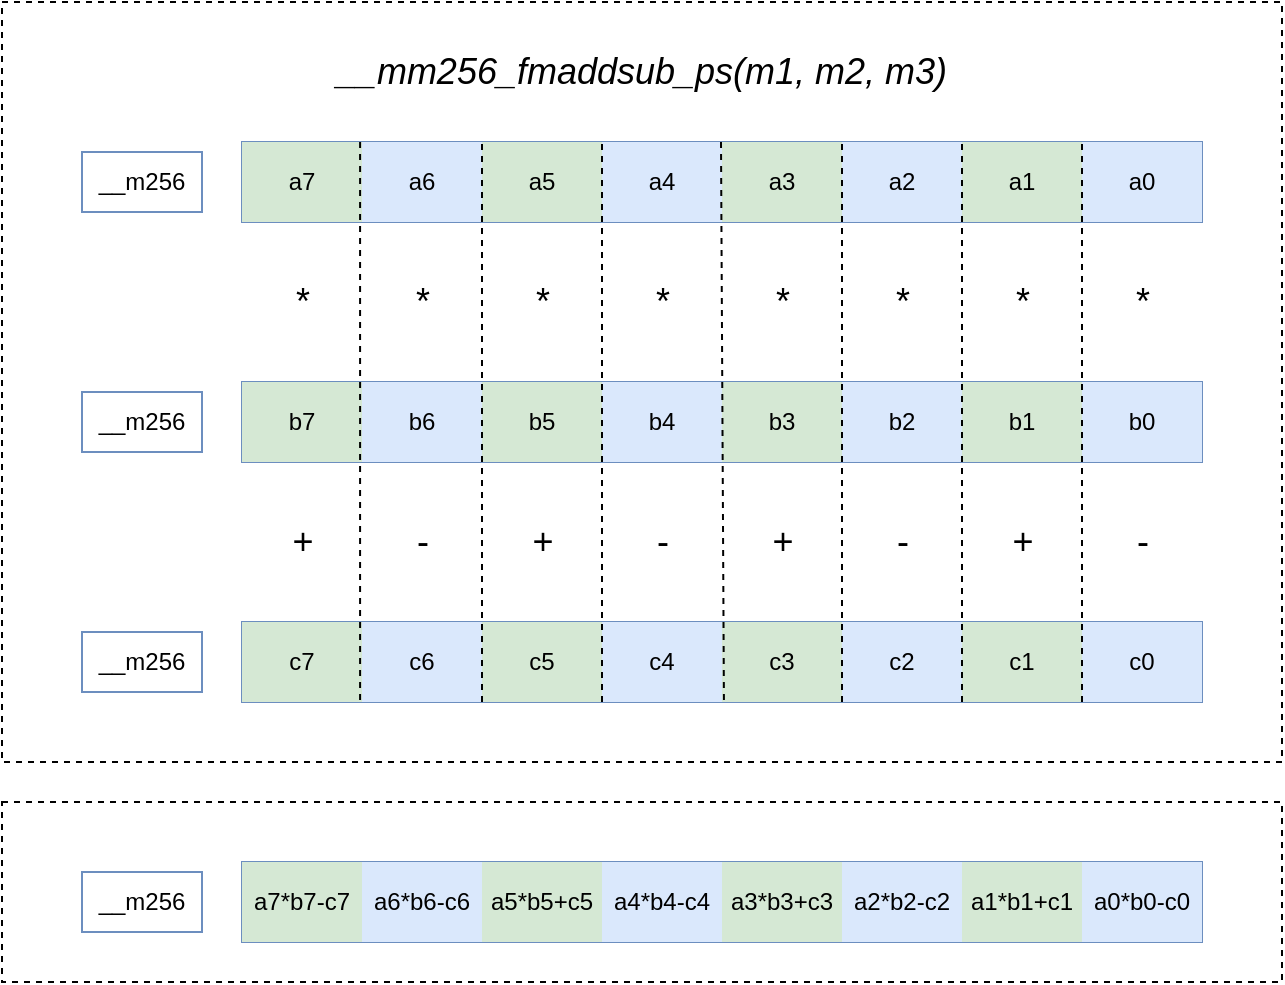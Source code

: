 <mxfile version="17.1.3" type="github">
  <diagram id="pXa5YeEDyHt8pJTxcKcW" name="Page-1">
    <mxGraphModel dx="1422" dy="754" grid="1" gridSize="10" guides="1" tooltips="1" connect="1" arrows="1" fold="1" page="1" pageScale="1" pageWidth="827" pageHeight="1169" math="0" shadow="0">
      <root>
        <mxCell id="0" />
        <mxCell id="1" parent="0" />
        <mxCell id="WfSF1Zc66INtd5Ujh2xH-1" value="" style="shape=table;startSize=0;container=1;collapsible=0;childLayout=tableLayout;fillColor=#dae8fc;strokeColor=#6c8ebf;" vertex="1" parent="1">
          <mxGeometry x="160" y="160" width="480" height="40" as="geometry" />
        </mxCell>
        <mxCell id="WfSF1Zc66INtd5Ujh2xH-2" value="" style="shape=tableRow;horizontal=0;startSize=0;swimlaneHead=0;swimlaneBody=0;top=0;left=0;bottom=0;right=0;collapsible=0;dropTarget=0;fillColor=#dae8fc;points=[[0,0.5],[1,0.5]];portConstraint=eastwest;strokeColor=#6c8ebf;" vertex="1" parent="WfSF1Zc66INtd5Ujh2xH-1">
          <mxGeometry width="480" height="40" as="geometry" />
        </mxCell>
        <mxCell id="WfSF1Zc66INtd5Ujh2xH-3" value="a7" style="shape=partialRectangle;html=1;whiteSpace=wrap;connectable=0;overflow=hidden;fillColor=#d5e8d4;top=0;left=0;bottom=0;right=0;pointerEvents=1;strokeColor=#82b366;" vertex="1" parent="WfSF1Zc66INtd5Ujh2xH-2">
          <mxGeometry width="60" height="40" as="geometry">
            <mxRectangle width="60" height="40" as="alternateBounds" />
          </mxGeometry>
        </mxCell>
        <mxCell id="WfSF1Zc66INtd5Ujh2xH-4" value="a6" style="shape=partialRectangle;html=1;whiteSpace=wrap;connectable=0;overflow=hidden;fillColor=#dae8fc;top=0;left=0;bottom=0;right=0;pointerEvents=1;strokeColor=#6c8ebf;" vertex="1" parent="WfSF1Zc66INtd5Ujh2xH-2">
          <mxGeometry x="60" width="60" height="40" as="geometry">
            <mxRectangle width="60" height="40" as="alternateBounds" />
          </mxGeometry>
        </mxCell>
        <mxCell id="WfSF1Zc66INtd5Ujh2xH-5" value="a5" style="shape=partialRectangle;html=1;whiteSpace=wrap;connectable=0;overflow=hidden;fillColor=#d5e8d4;top=0;left=0;bottom=0;right=0;pointerEvents=1;strokeColor=#82b366;" vertex="1" parent="WfSF1Zc66INtd5Ujh2xH-2">
          <mxGeometry x="120" width="60" height="40" as="geometry">
            <mxRectangle width="60" height="40" as="alternateBounds" />
          </mxGeometry>
        </mxCell>
        <mxCell id="WfSF1Zc66INtd5Ujh2xH-6" value="a4" style="shape=partialRectangle;html=1;whiteSpace=wrap;connectable=0;overflow=hidden;fillColor=#dae8fc;top=0;left=0;bottom=0;right=0;pointerEvents=1;strokeColor=#6c8ebf;" vertex="1" parent="WfSF1Zc66INtd5Ujh2xH-2">
          <mxGeometry x="180" width="60" height="40" as="geometry">
            <mxRectangle width="60" height="40" as="alternateBounds" />
          </mxGeometry>
        </mxCell>
        <mxCell id="WfSF1Zc66INtd5Ujh2xH-7" value="a3" style="shape=partialRectangle;html=1;whiteSpace=wrap;connectable=0;overflow=hidden;fillColor=#d5e8d4;top=0;left=0;bottom=0;right=0;pointerEvents=1;strokeColor=#82b366;" vertex="1" parent="WfSF1Zc66INtd5Ujh2xH-2">
          <mxGeometry x="240" width="60" height="40" as="geometry">
            <mxRectangle width="60" height="40" as="alternateBounds" />
          </mxGeometry>
        </mxCell>
        <mxCell id="WfSF1Zc66INtd5Ujh2xH-8" value="a2" style="shape=partialRectangle;html=1;whiteSpace=wrap;connectable=0;overflow=hidden;fillColor=#dae8fc;top=0;left=0;bottom=0;right=0;pointerEvents=1;strokeColor=#6c8ebf;" vertex="1" parent="WfSF1Zc66INtd5Ujh2xH-2">
          <mxGeometry x="300" width="60" height="40" as="geometry">
            <mxRectangle width="60" height="40" as="alternateBounds" />
          </mxGeometry>
        </mxCell>
        <mxCell id="WfSF1Zc66INtd5Ujh2xH-9" value="a1" style="shape=partialRectangle;html=1;whiteSpace=wrap;connectable=0;overflow=hidden;fillColor=#d5e8d4;top=0;left=0;bottom=0;right=0;pointerEvents=1;strokeColor=#82b366;" vertex="1" parent="WfSF1Zc66INtd5Ujh2xH-2">
          <mxGeometry x="360" width="60" height="40" as="geometry">
            <mxRectangle width="60" height="40" as="alternateBounds" />
          </mxGeometry>
        </mxCell>
        <mxCell id="WfSF1Zc66INtd5Ujh2xH-10" value="a0" style="shape=partialRectangle;html=1;whiteSpace=wrap;connectable=0;overflow=hidden;fillColor=#dae8fc;top=0;left=0;bottom=0;right=0;pointerEvents=1;strokeColor=#6c8ebf;" vertex="1" parent="WfSF1Zc66INtd5Ujh2xH-2">
          <mxGeometry x="420" width="60" height="40" as="geometry">
            <mxRectangle width="60" height="40" as="alternateBounds" />
          </mxGeometry>
        </mxCell>
        <mxCell id="WfSF1Zc66INtd5Ujh2xH-11" value="" style="shape=table;startSize=0;container=1;collapsible=0;childLayout=tableLayout;fillColor=#dae8fc;strokeColor=#6c8ebf;" vertex="1" parent="1">
          <mxGeometry x="160" y="280" width="480" height="40" as="geometry" />
        </mxCell>
        <mxCell id="WfSF1Zc66INtd5Ujh2xH-12" value="" style="shape=tableRow;horizontal=0;startSize=0;swimlaneHead=0;swimlaneBody=0;top=0;left=0;bottom=0;right=0;collapsible=0;dropTarget=0;fillColor=#dae8fc;points=[[0,0.5],[1,0.5]];portConstraint=eastwest;strokeColor=#6c8ebf;" vertex="1" parent="WfSF1Zc66INtd5Ujh2xH-11">
          <mxGeometry width="480" height="40" as="geometry" />
        </mxCell>
        <mxCell id="WfSF1Zc66INtd5Ujh2xH-13" value="b7" style="shape=partialRectangle;html=1;whiteSpace=wrap;connectable=0;overflow=hidden;fillColor=#d5e8d4;top=0;left=0;bottom=0;right=0;pointerEvents=1;strokeColor=#82b366;" vertex="1" parent="WfSF1Zc66INtd5Ujh2xH-12">
          <mxGeometry width="60" height="40" as="geometry">
            <mxRectangle width="60" height="40" as="alternateBounds" />
          </mxGeometry>
        </mxCell>
        <mxCell id="WfSF1Zc66INtd5Ujh2xH-14" value="b6" style="shape=partialRectangle;html=1;whiteSpace=wrap;connectable=0;overflow=hidden;fillColor=#dae8fc;top=0;left=0;bottom=0;right=0;pointerEvents=1;strokeColor=#6c8ebf;" vertex="1" parent="WfSF1Zc66INtd5Ujh2xH-12">
          <mxGeometry x="60" width="60" height="40" as="geometry">
            <mxRectangle width="60" height="40" as="alternateBounds" />
          </mxGeometry>
        </mxCell>
        <mxCell id="WfSF1Zc66INtd5Ujh2xH-15" value="b5" style="shape=partialRectangle;html=1;whiteSpace=wrap;connectable=0;overflow=hidden;fillColor=#d5e8d4;top=0;left=0;bottom=0;right=0;pointerEvents=1;strokeColor=#82b366;" vertex="1" parent="WfSF1Zc66INtd5Ujh2xH-12">
          <mxGeometry x="120" width="60" height="40" as="geometry">
            <mxRectangle width="60" height="40" as="alternateBounds" />
          </mxGeometry>
        </mxCell>
        <mxCell id="WfSF1Zc66INtd5Ujh2xH-16" value="b4" style="shape=partialRectangle;html=1;whiteSpace=wrap;connectable=0;overflow=hidden;fillColor=#dae8fc;top=0;left=0;bottom=0;right=0;pointerEvents=1;strokeColor=#6c8ebf;" vertex="1" parent="WfSF1Zc66INtd5Ujh2xH-12">
          <mxGeometry x="180" width="60" height="40" as="geometry">
            <mxRectangle width="60" height="40" as="alternateBounds" />
          </mxGeometry>
        </mxCell>
        <mxCell id="WfSF1Zc66INtd5Ujh2xH-17" value="b3" style="shape=partialRectangle;html=1;whiteSpace=wrap;connectable=0;overflow=hidden;fillColor=#d5e8d4;top=0;left=0;bottom=0;right=0;pointerEvents=1;strokeColor=#82b366;" vertex="1" parent="WfSF1Zc66INtd5Ujh2xH-12">
          <mxGeometry x="240" width="60" height="40" as="geometry">
            <mxRectangle width="60" height="40" as="alternateBounds" />
          </mxGeometry>
        </mxCell>
        <mxCell id="WfSF1Zc66INtd5Ujh2xH-18" value="b2" style="shape=partialRectangle;html=1;whiteSpace=wrap;connectable=0;overflow=hidden;fillColor=#dae8fc;top=0;left=0;bottom=0;right=0;pointerEvents=1;strokeColor=#6c8ebf;" vertex="1" parent="WfSF1Zc66INtd5Ujh2xH-12">
          <mxGeometry x="300" width="60" height="40" as="geometry">
            <mxRectangle width="60" height="40" as="alternateBounds" />
          </mxGeometry>
        </mxCell>
        <mxCell id="WfSF1Zc66INtd5Ujh2xH-19" value="b1" style="shape=partialRectangle;html=1;whiteSpace=wrap;connectable=0;overflow=hidden;fillColor=#d5e8d4;top=0;left=0;bottom=0;right=0;pointerEvents=1;strokeColor=#82b366;" vertex="1" parent="WfSF1Zc66INtd5Ujh2xH-12">
          <mxGeometry x="360" width="60" height="40" as="geometry">
            <mxRectangle width="60" height="40" as="alternateBounds" />
          </mxGeometry>
        </mxCell>
        <mxCell id="WfSF1Zc66INtd5Ujh2xH-20" value="b0" style="shape=partialRectangle;html=1;whiteSpace=wrap;connectable=0;overflow=hidden;fillColor=#dae8fc;top=0;left=0;bottom=0;right=0;pointerEvents=1;strokeColor=#6c8ebf;" vertex="1" parent="WfSF1Zc66INtd5Ujh2xH-12">
          <mxGeometry x="420" width="60" height="40" as="geometry">
            <mxRectangle width="60" height="40" as="alternateBounds" />
          </mxGeometry>
        </mxCell>
        <mxCell id="WfSF1Zc66INtd5Ujh2xH-21" value="__m256" style="text;html=1;strokeColor=#6c8ebf;fillColor=none;align=center;verticalAlign=middle;whiteSpace=wrap;rounded=0;" vertex="1" parent="1">
          <mxGeometry x="80" y="165" width="60" height="30" as="geometry" />
        </mxCell>
        <mxCell id="WfSF1Zc66INtd5Ujh2xH-22" value="__m256" style="text;html=1;strokeColor=#6c8ebf;fillColor=none;align=center;verticalAlign=middle;whiteSpace=wrap;rounded=0;" vertex="1" parent="1">
          <mxGeometry x="80" y="285" width="60" height="30" as="geometry" />
        </mxCell>
        <mxCell id="WfSF1Zc66INtd5Ujh2xH-23" value="" style="shape=table;startSize=0;container=1;collapsible=0;childLayout=tableLayout;fillColor=#dae8fc;strokeColor=#6c8ebf;" vertex="1" parent="1">
          <mxGeometry x="160" y="400" width="480" height="40" as="geometry" />
        </mxCell>
        <mxCell id="WfSF1Zc66INtd5Ujh2xH-24" value="" style="shape=tableRow;horizontal=0;startSize=0;swimlaneHead=0;swimlaneBody=0;top=0;left=0;bottom=0;right=0;collapsible=0;dropTarget=0;fillColor=#dae8fc;points=[[0,0.5],[1,0.5]];portConstraint=eastwest;strokeColor=#6c8ebf;" vertex="1" parent="WfSF1Zc66INtd5Ujh2xH-23">
          <mxGeometry width="480" height="40" as="geometry" />
        </mxCell>
        <mxCell id="WfSF1Zc66INtd5Ujh2xH-25" value="c7" style="shape=partialRectangle;html=1;whiteSpace=wrap;connectable=0;overflow=hidden;fillColor=#d5e8d4;top=0;left=0;bottom=0;right=0;pointerEvents=1;strokeColor=#82b366;" vertex="1" parent="WfSF1Zc66INtd5Ujh2xH-24">
          <mxGeometry width="60" height="40" as="geometry">
            <mxRectangle width="60" height="40" as="alternateBounds" />
          </mxGeometry>
        </mxCell>
        <mxCell id="WfSF1Zc66INtd5Ujh2xH-26" value="c6" style="shape=partialRectangle;html=1;whiteSpace=wrap;connectable=0;overflow=hidden;fillColor=#dae8fc;top=0;left=0;bottom=0;right=0;pointerEvents=1;strokeColor=#6c8ebf;" vertex="1" parent="WfSF1Zc66INtd5Ujh2xH-24">
          <mxGeometry x="60" width="60" height="40" as="geometry">
            <mxRectangle width="60" height="40" as="alternateBounds" />
          </mxGeometry>
        </mxCell>
        <mxCell id="WfSF1Zc66INtd5Ujh2xH-27" value="c5" style="shape=partialRectangle;html=1;whiteSpace=wrap;connectable=0;overflow=hidden;fillColor=#d5e8d4;top=0;left=0;bottom=0;right=0;pointerEvents=1;strokeColor=#82b366;" vertex="1" parent="WfSF1Zc66INtd5Ujh2xH-24">
          <mxGeometry x="120" width="60" height="40" as="geometry">
            <mxRectangle width="60" height="40" as="alternateBounds" />
          </mxGeometry>
        </mxCell>
        <mxCell id="WfSF1Zc66INtd5Ujh2xH-28" value="c4" style="shape=partialRectangle;html=1;whiteSpace=wrap;connectable=0;overflow=hidden;fillColor=#dae8fc;top=0;left=0;bottom=0;right=0;pointerEvents=1;strokeColor=#6c8ebf;" vertex="1" parent="WfSF1Zc66INtd5Ujh2xH-24">
          <mxGeometry x="180" width="60" height="40" as="geometry">
            <mxRectangle width="60" height="40" as="alternateBounds" />
          </mxGeometry>
        </mxCell>
        <mxCell id="WfSF1Zc66INtd5Ujh2xH-29" value="c3" style="shape=partialRectangle;html=1;whiteSpace=wrap;connectable=0;overflow=hidden;fillColor=#d5e8d4;top=0;left=0;bottom=0;right=0;pointerEvents=1;strokeColor=#82b366;" vertex="1" parent="WfSF1Zc66INtd5Ujh2xH-24">
          <mxGeometry x="240" width="60" height="40" as="geometry">
            <mxRectangle width="60" height="40" as="alternateBounds" />
          </mxGeometry>
        </mxCell>
        <mxCell id="WfSF1Zc66INtd5Ujh2xH-30" value="c2" style="shape=partialRectangle;html=1;whiteSpace=wrap;connectable=0;overflow=hidden;fillColor=#dae8fc;top=0;left=0;bottom=0;right=0;pointerEvents=1;strokeColor=#6c8ebf;" vertex="1" parent="WfSF1Zc66INtd5Ujh2xH-24">
          <mxGeometry x="300" width="60" height="40" as="geometry">
            <mxRectangle width="60" height="40" as="alternateBounds" />
          </mxGeometry>
        </mxCell>
        <mxCell id="WfSF1Zc66INtd5Ujh2xH-31" value="c1" style="shape=partialRectangle;html=1;whiteSpace=wrap;connectable=0;overflow=hidden;fillColor=#d5e8d4;top=0;left=0;bottom=0;right=0;pointerEvents=1;strokeColor=#82b366;" vertex="1" parent="WfSF1Zc66INtd5Ujh2xH-24">
          <mxGeometry x="360" width="60" height="40" as="geometry">
            <mxRectangle width="60" height="40" as="alternateBounds" />
          </mxGeometry>
        </mxCell>
        <mxCell id="WfSF1Zc66INtd5Ujh2xH-32" value="c0" style="shape=partialRectangle;html=1;whiteSpace=wrap;connectable=0;overflow=hidden;fillColor=#dae8fc;top=0;left=0;bottom=0;right=0;pointerEvents=1;strokeColor=#6c8ebf;" vertex="1" parent="WfSF1Zc66INtd5Ujh2xH-24">
          <mxGeometry x="420" width="60" height="40" as="geometry">
            <mxRectangle width="60" height="40" as="alternateBounds" />
          </mxGeometry>
        </mxCell>
        <mxCell id="WfSF1Zc66INtd5Ujh2xH-33" value="__m256" style="text;html=1;strokeColor=#6c8ebf;fillColor=none;align=center;verticalAlign=middle;whiteSpace=wrap;rounded=0;" vertex="1" parent="1">
          <mxGeometry x="80" y="405" width="60" height="30" as="geometry" />
        </mxCell>
        <mxCell id="WfSF1Zc66INtd5Ujh2xH-34" value="" style="shape=table;startSize=0;container=1;collapsible=0;childLayout=tableLayout;fillColor=#dae8fc;strokeColor=#6c8ebf;" vertex="1" parent="1">
          <mxGeometry x="160" y="520" width="480" height="40" as="geometry" />
        </mxCell>
        <mxCell id="WfSF1Zc66INtd5Ujh2xH-35" value="" style="shape=tableRow;horizontal=0;startSize=0;swimlaneHead=0;swimlaneBody=0;top=0;left=0;bottom=0;right=0;collapsible=0;dropTarget=0;fillColor=#dae8fc;points=[[0,0.5],[1,0.5]];portConstraint=eastwest;strokeColor=#6c8ebf;" vertex="1" parent="WfSF1Zc66INtd5Ujh2xH-34">
          <mxGeometry width="480" height="40" as="geometry" />
        </mxCell>
        <mxCell id="WfSF1Zc66INtd5Ujh2xH-36" value="a7*b7-c7" style="shape=partialRectangle;html=1;whiteSpace=wrap;connectable=0;overflow=hidden;fillColor=#d5e8d4;top=0;left=0;bottom=0;right=0;pointerEvents=1;strokeColor=#000000;" vertex="1" parent="WfSF1Zc66INtd5Ujh2xH-35">
          <mxGeometry width="60" height="40" as="geometry">
            <mxRectangle width="60" height="40" as="alternateBounds" />
          </mxGeometry>
        </mxCell>
        <mxCell id="WfSF1Zc66INtd5Ujh2xH-37" value="a6*b6-c6" style="shape=partialRectangle;html=1;whiteSpace=wrap;connectable=0;overflow=hidden;fillColor=#dae8fc;top=0;left=0;bottom=0;right=0;pointerEvents=1;strokeColor=#6c8ebf;" vertex="1" parent="WfSF1Zc66INtd5Ujh2xH-35">
          <mxGeometry x="60" width="60" height="40" as="geometry">
            <mxRectangle width="60" height="40" as="alternateBounds" />
          </mxGeometry>
        </mxCell>
        <mxCell id="WfSF1Zc66INtd5Ujh2xH-38" value="a5*b5+c5" style="shape=partialRectangle;html=1;whiteSpace=wrap;connectable=0;overflow=hidden;fillColor=#d5e8d4;top=0;left=0;bottom=0;right=0;pointerEvents=1;strokeColor=#000000;" vertex="1" parent="WfSF1Zc66INtd5Ujh2xH-35">
          <mxGeometry x="120" width="60" height="40" as="geometry">
            <mxRectangle width="60" height="40" as="alternateBounds" />
          </mxGeometry>
        </mxCell>
        <mxCell id="WfSF1Zc66INtd5Ujh2xH-39" value="a4*b4-c4" style="shape=partialRectangle;html=1;whiteSpace=wrap;connectable=0;overflow=hidden;fillColor=#dae8fc;top=0;left=0;bottom=0;right=0;pointerEvents=1;strokeColor=#6c8ebf;" vertex="1" parent="WfSF1Zc66INtd5Ujh2xH-35">
          <mxGeometry x="180" width="60" height="40" as="geometry">
            <mxRectangle width="60" height="40" as="alternateBounds" />
          </mxGeometry>
        </mxCell>
        <mxCell id="WfSF1Zc66INtd5Ujh2xH-40" value="a3*b3+c3" style="shape=partialRectangle;html=1;whiteSpace=wrap;connectable=0;overflow=hidden;fillColor=#d5e8d4;top=0;left=0;bottom=0;right=0;pointerEvents=1;strokeColor=#000000;" vertex="1" parent="WfSF1Zc66INtd5Ujh2xH-35">
          <mxGeometry x="240" width="60" height="40" as="geometry">
            <mxRectangle width="60" height="40" as="alternateBounds" />
          </mxGeometry>
        </mxCell>
        <mxCell id="WfSF1Zc66INtd5Ujh2xH-41" value="a2*b2-c2" style="shape=partialRectangle;html=1;whiteSpace=wrap;connectable=0;overflow=hidden;fillColor=#dae8fc;top=0;left=0;bottom=0;right=0;pointerEvents=1;strokeColor=#6c8ebf;" vertex="1" parent="WfSF1Zc66INtd5Ujh2xH-35">
          <mxGeometry x="300" width="60" height="40" as="geometry">
            <mxRectangle width="60" height="40" as="alternateBounds" />
          </mxGeometry>
        </mxCell>
        <mxCell id="WfSF1Zc66INtd5Ujh2xH-42" value="a1*b1+c1" style="shape=partialRectangle;html=1;whiteSpace=wrap;connectable=0;overflow=hidden;fillColor=#d5e8d4;top=0;left=0;bottom=0;right=0;pointerEvents=1;strokeColor=#000000;" vertex="1" parent="WfSF1Zc66INtd5Ujh2xH-35">
          <mxGeometry x="360" width="60" height="40" as="geometry">
            <mxRectangle width="60" height="40" as="alternateBounds" />
          </mxGeometry>
        </mxCell>
        <mxCell id="WfSF1Zc66INtd5Ujh2xH-43" value="a0*b0-c0" style="shape=partialRectangle;html=1;whiteSpace=wrap;connectable=0;overflow=hidden;fillColor=#dae8fc;top=0;left=0;bottom=0;right=0;pointerEvents=1;strokeColor=#6c8ebf;" vertex="1" parent="WfSF1Zc66INtd5Ujh2xH-35">
          <mxGeometry x="420" width="60" height="40" as="geometry">
            <mxRectangle width="60" height="40" as="alternateBounds" />
          </mxGeometry>
        </mxCell>
        <mxCell id="WfSF1Zc66INtd5Ujh2xH-44" value="__m256" style="text;html=1;strokeColor=#6c8ebf;fillColor=none;align=center;verticalAlign=middle;whiteSpace=wrap;rounded=0;" vertex="1" parent="1">
          <mxGeometry x="80" y="525" width="60" height="30" as="geometry" />
        </mxCell>
        <mxCell id="WfSF1Zc66INtd5Ujh2xH-55" value="" style="endArrow=none;html=1;rounded=0;entryX=0.123;entryY=-0.025;entryDx=0;entryDy=0;entryPerimeter=0;strokeColor=default;dashed=1;exitX=0.123;exitY=0.975;exitDx=0;exitDy=0;exitPerimeter=0;" edge="1" parent="1" source="WfSF1Zc66INtd5Ujh2xH-24" target="WfSF1Zc66INtd5Ujh2xH-2">
          <mxGeometry width="50" height="50" relative="1" as="geometry">
            <mxPoint x="210" y="170" as="sourcePoint" />
            <mxPoint x="220" y="120" as="targetPoint" />
          </mxGeometry>
        </mxCell>
        <mxCell id="WfSF1Zc66INtd5Ujh2xH-56" value="" style="endArrow=none;html=1;rounded=0;exitX=0.25;exitY=1;exitDx=0;exitDy=0;entryX=0.123;entryY=-0.025;entryDx=0;entryDy=0;entryPerimeter=0;strokeColor=default;dashed=1;startArrow=none;" edge="1" parent="1" source="WfSF1Zc66INtd5Ujh2xH-23">
          <mxGeometry width="50" height="50" relative="1" as="geometry">
            <mxPoint x="200" y="460" as="sourcePoint" />
            <mxPoint x="280.0" y="160" as="targetPoint" />
          </mxGeometry>
        </mxCell>
        <mxCell id="WfSF1Zc66INtd5Ujh2xH-57" value="" style="endArrow=none;html=1;rounded=0;entryX=0.123;entryY=-0.025;entryDx=0;entryDy=0;entryPerimeter=0;strokeColor=default;dashed=1;" edge="1" parent="1">
          <mxGeometry width="50" height="50" relative="1" as="geometry">
            <mxPoint x="340" y="440" as="sourcePoint" />
            <mxPoint x="340.0" y="160" as="targetPoint" />
          </mxGeometry>
        </mxCell>
        <mxCell id="WfSF1Zc66INtd5Ujh2xH-58" value="" style="endArrow=none;html=1;rounded=0;entryX=0.123;entryY=-0.025;entryDx=0;entryDy=0;entryPerimeter=0;strokeColor=default;dashed=1;exitX=0.502;exitY=0.975;exitDx=0;exitDy=0;exitPerimeter=0;" edge="1" parent="1" source="WfSF1Zc66INtd5Ujh2xH-24">
          <mxGeometry width="50" height="50" relative="1" as="geometry">
            <mxPoint x="399.5" y="562" as="sourcePoint" />
            <mxPoint x="399.5" y="160" as="targetPoint" />
          </mxGeometry>
        </mxCell>
        <mxCell id="WfSF1Zc66INtd5Ujh2xH-59" value="" style="endArrow=none;html=1;rounded=0;entryX=0.123;entryY=-0.025;entryDx=0;entryDy=0;entryPerimeter=0;strokeColor=default;dashed=1;" edge="1" parent="1">
          <mxGeometry width="50" height="50" relative="1" as="geometry">
            <mxPoint x="460" y="440" as="sourcePoint" />
            <mxPoint x="460" y="160" as="targetPoint" />
          </mxGeometry>
        </mxCell>
        <mxCell id="WfSF1Zc66INtd5Ujh2xH-60" value="" style="endArrow=none;html=1;rounded=0;exitX=0.75;exitY=1;exitDx=0;exitDy=0;entryX=0.123;entryY=-0.025;entryDx=0;entryDy=0;entryPerimeter=0;strokeColor=default;dashed=1;" edge="1" parent="1" source="WfSF1Zc66INtd5Ujh2xH-23">
          <mxGeometry width="50" height="50" relative="1" as="geometry">
            <mxPoint x="520" y="562" as="sourcePoint" />
            <mxPoint x="520" y="160" as="targetPoint" />
          </mxGeometry>
        </mxCell>
        <mxCell id="WfSF1Zc66INtd5Ujh2xH-61" value="" style="endArrow=none;html=1;rounded=0;entryX=0.123;entryY=-0.025;entryDx=0;entryDy=0;entryPerimeter=0;strokeColor=default;dashed=1;" edge="1" parent="1">
          <mxGeometry width="50" height="50" relative="1" as="geometry">
            <mxPoint x="580" y="440" as="sourcePoint" />
            <mxPoint x="580" y="158" as="targetPoint" />
          </mxGeometry>
        </mxCell>
        <mxCell id="WfSF1Zc66INtd5Ujh2xH-62" value="&lt;font style=&quot;font-size: 18px&quot;&gt;*&lt;/font&gt;" style="text;html=1;align=center;verticalAlign=middle;resizable=0;points=[];autosize=1;strokeColor=none;fillColor=none;" vertex="1" parent="1">
          <mxGeometry x="180" y="230" width="20" height="20" as="geometry" />
        </mxCell>
        <mxCell id="WfSF1Zc66INtd5Ujh2xH-63" value="&lt;font style=&quot;font-size: 18px&quot;&gt;*&lt;/font&gt;" style="text;html=1;align=center;verticalAlign=middle;resizable=0;points=[];autosize=1;strokeColor=none;fillColor=none;" vertex="1" parent="1">
          <mxGeometry x="240" y="230" width="20" height="20" as="geometry" />
        </mxCell>
        <mxCell id="WfSF1Zc66INtd5Ujh2xH-64" value="&lt;font style=&quot;font-size: 18px&quot;&gt;*&lt;/font&gt;" style="text;html=1;align=center;verticalAlign=middle;resizable=0;points=[];autosize=1;strokeColor=none;fillColor=none;" vertex="1" parent="1">
          <mxGeometry x="300" y="230" width="20" height="20" as="geometry" />
        </mxCell>
        <mxCell id="WfSF1Zc66INtd5Ujh2xH-65" value="&lt;font style=&quot;font-size: 18px&quot;&gt;*&lt;/font&gt;" style="text;html=1;align=center;verticalAlign=middle;resizable=0;points=[];autosize=1;strokeColor=none;fillColor=none;" vertex="1" parent="1">
          <mxGeometry x="360" y="230" width="20" height="20" as="geometry" />
        </mxCell>
        <mxCell id="WfSF1Zc66INtd5Ujh2xH-66" value="&lt;font style=&quot;font-size: 18px&quot;&gt;*&lt;/font&gt;" style="text;html=1;align=center;verticalAlign=middle;resizable=0;points=[];autosize=1;strokeColor=none;fillColor=none;" vertex="1" parent="1">
          <mxGeometry x="420" y="230" width="20" height="20" as="geometry" />
        </mxCell>
        <mxCell id="WfSF1Zc66INtd5Ujh2xH-67" value="&lt;font style=&quot;font-size: 18px&quot;&gt;*&lt;/font&gt;" style="text;html=1;align=center;verticalAlign=middle;resizable=0;points=[];autosize=1;strokeColor=none;fillColor=none;" vertex="1" parent="1">
          <mxGeometry x="480" y="230" width="20" height="20" as="geometry" />
        </mxCell>
        <mxCell id="WfSF1Zc66INtd5Ujh2xH-68" value="&lt;font style=&quot;font-size: 18px&quot;&gt;*&lt;/font&gt;" style="text;html=1;align=center;verticalAlign=middle;resizable=0;points=[];autosize=1;strokeColor=none;fillColor=none;" vertex="1" parent="1">
          <mxGeometry x="540" y="230" width="20" height="20" as="geometry" />
        </mxCell>
        <mxCell id="WfSF1Zc66INtd5Ujh2xH-69" value="&lt;font style=&quot;font-size: 18px&quot;&gt;*&lt;/font&gt;" style="text;html=1;align=center;verticalAlign=middle;resizable=0;points=[];autosize=1;strokeColor=none;fillColor=none;" vertex="1" parent="1">
          <mxGeometry x="600" y="230" width="20" height="20" as="geometry" />
        </mxCell>
        <mxCell id="WfSF1Zc66INtd5Ujh2xH-70" value="&lt;font style=&quot;font-size: 18px&quot;&gt;-&lt;/font&gt;" style="text;html=1;align=center;verticalAlign=middle;resizable=0;points=[];autosize=1;strokeColor=none;fillColor=none;" vertex="1" parent="1">
          <mxGeometry x="600" y="350" width="20" height="20" as="geometry" />
        </mxCell>
        <mxCell id="WfSF1Zc66INtd5Ujh2xH-71" value="&lt;font style=&quot;font-size: 18px&quot;&gt;-&lt;/font&gt;" style="text;html=1;align=center;verticalAlign=middle;resizable=0;points=[];autosize=1;strokeColor=none;fillColor=none;" vertex="1" parent="1">
          <mxGeometry x="480" y="350" width="20" height="20" as="geometry" />
        </mxCell>
        <mxCell id="WfSF1Zc66INtd5Ujh2xH-72" value="&lt;font style=&quot;font-size: 18px&quot;&gt;-&lt;/font&gt;" style="text;html=1;align=center;verticalAlign=middle;resizable=0;points=[];autosize=1;strokeColor=none;fillColor=none;" vertex="1" parent="1">
          <mxGeometry x="360" y="350" width="20" height="20" as="geometry" />
        </mxCell>
        <mxCell id="WfSF1Zc66INtd5Ujh2xH-73" value="&lt;font style=&quot;font-size: 18px&quot;&gt;-&lt;/font&gt;" style="text;html=1;align=center;verticalAlign=middle;resizable=0;points=[];autosize=1;strokeColor=none;fillColor=none;" vertex="1" parent="1">
          <mxGeometry x="240" y="350" width="20" height="20" as="geometry" />
        </mxCell>
        <mxCell id="WfSF1Zc66INtd5Ujh2xH-74" value="&lt;font style=&quot;font-size: 18px&quot;&gt;+&lt;/font&gt;" style="text;html=1;align=center;verticalAlign=middle;resizable=0;points=[];autosize=1;strokeColor=none;fillColor=none;" vertex="1" parent="1">
          <mxGeometry x="175" y="350" width="30" height="20" as="geometry" />
        </mxCell>
        <mxCell id="WfSF1Zc66INtd5Ujh2xH-75" value="&lt;font style=&quot;font-size: 18px&quot;&gt;+&lt;/font&gt;" style="text;html=1;align=center;verticalAlign=middle;resizable=0;points=[];autosize=1;strokeColor=none;fillColor=none;" vertex="1" parent="1">
          <mxGeometry x="295" y="350" width="30" height="20" as="geometry" />
        </mxCell>
        <mxCell id="WfSF1Zc66INtd5Ujh2xH-76" value="&lt;font style=&quot;font-size: 18px&quot;&gt;+&lt;/font&gt;" style="text;html=1;align=center;verticalAlign=middle;resizable=0;points=[];autosize=1;strokeColor=none;fillColor=none;" vertex="1" parent="1">
          <mxGeometry x="415" y="350" width="30" height="20" as="geometry" />
        </mxCell>
        <mxCell id="WfSF1Zc66INtd5Ujh2xH-77" value="&lt;font style=&quot;font-size: 18px&quot;&gt;+&lt;/font&gt;" style="text;html=1;align=center;verticalAlign=middle;resizable=0;points=[];autosize=1;strokeColor=none;fillColor=none;" vertex="1" parent="1">
          <mxGeometry x="535" y="350" width="30" height="20" as="geometry" />
        </mxCell>
        <mxCell id="WfSF1Zc66INtd5Ujh2xH-79" value="" style="rounded=0;whiteSpace=wrap;html=1;dashed=1;fontSize=18;strokeColor=#000000;fillColor=none;" vertex="1" parent="1">
          <mxGeometry x="40" y="490" width="640" height="90" as="geometry" />
        </mxCell>
        <mxCell id="WfSF1Zc66INtd5Ujh2xH-81" value="" style="rounded=0;whiteSpace=wrap;html=1;dashed=1;fontSize=18;strokeColor=#000000;fillColor=none;" vertex="1" parent="1">
          <mxGeometry x="40" y="90" width="640" height="380" as="geometry" />
        </mxCell>
        <mxCell id="WfSF1Zc66INtd5Ujh2xH-82" value="&lt;i&gt;__mm256_fmaddsub_ps(m1, m2, m3)&lt;/i&gt;" style="text;html=1;strokeColor=none;fillColor=none;align=center;verticalAlign=middle;whiteSpace=wrap;rounded=0;dashed=1;fontSize=18;" vertex="1" parent="1">
          <mxGeometry x="200" y="110" width="320" height="30" as="geometry" />
        </mxCell>
      </root>
    </mxGraphModel>
  </diagram>
</mxfile>
